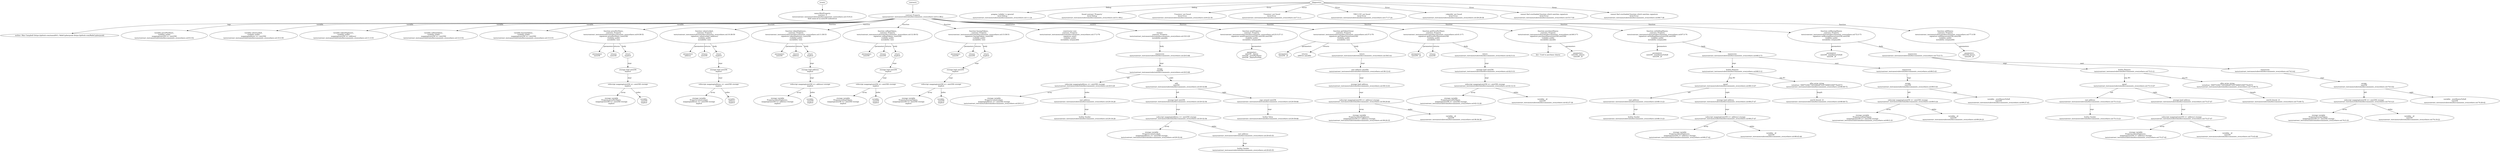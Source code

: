 strict digraph "tests/contract_testcases/substrate/doccomments_everywhere.sol" {
	MintProperty [label="name:MintProperty\ncontract: 0\ntests/contract_testcases/substrate/doccomments_everywhere.sol:15:9-21\nfield name:id ty:uint256 indexed:no"]
	contract [label="contract Property\ntests/contract_testcases/substrate/doccomments_everywhere.sol:5:1-99:2"]
	tags [label="author: Max Campbell (https://github.com/maxall41), RafaCypherpunk (https://github.com/RafaCypherpunk)"]
	var [label="variable pricePerShare_\nvisibility public\nmapping(uint256 => uint256)\ntests/contract_testcases/substrate/doccomments_everywhere.sol:9:3-52"]
	var_6 [label="variable valueLocked_\nvisibility public\nmapping(address => uint256)\ntests/contract_testcases/substrate/doccomments_everywhere.sol:10:3-50"]
	var_7 [label="variable tokenDeployers_\nvisibility public\nmapping(uint256 => address)\ntests/contract_testcases/substrate/doccomments_everywhere.sol:11:3-53"]
	var_8 [label="variable sellingTokens_\nvisibility public\nmapping(uint256 => uint256)\ntests/contract_testcases/substrate/doccomments_everywhere.sol:12:3-52"]
	var_9 [label="variable buyingTokens_\nvisibility public\nmapping(uint256 => uint256)\ntests/contract_testcases/substrate/doccomments_everywhere.sol:13:3-51"]
	pricePerShare_ [label="function pricePerShare_\ncontract: Property\ntests/contract_testcases/substrate/doccomments_everywhere.sol:9:38-52\nsignature pricePerShare_(uint256)\nvisibility public\nmutability view"]
	parameters [label="parameters\nuint256 "]
	returns [label="returns\nuint256 "]
	return [label="return\nimplicit"]
	storage_load [label="storage load uint256\nimplicit"]
	subscript [label="subscript mapping(uint256 => uint256) storage\nimplicit"]
	storage_var [label="storage variable\nProperty.pricePerShare_\nmapping(uint256 => uint256) storage\nimplicit"]
	variable [label="variable: \nuint256\nimplicit"]
	valueLocked_ [label="function valueLocked_\ncontract: Property\ntests/contract_testcases/substrate/doccomments_everywhere.sol:10:38-50\nsignature valueLocked_(address)\nvisibility public\nmutability view"]
	parameters_19 [label="parameters\naddress "]
	returns_20 [label="returns\nuint256 "]
	return_21 [label="return\nimplicit"]
	storage_load_22 [label="storage load uint256\nimplicit"]
	subscript_23 [label="subscript mapping(address => uint256) storage\nimplicit"]
	storage_var_24 [label="storage variable\nProperty.valueLocked_\nmapping(address => uint256) storage\nimplicit"]
	variable_25 [label="variable: \naddress\nimplicit"]
	tokenDeployers_ [label="function tokenDeployers_\ncontract: Property\ntests/contract_testcases/substrate/doccomments_everywhere.sol:11:38-53\nsignature tokenDeployers_(uint256)\nvisibility public\nmutability view"]
	parameters_27 [label="parameters\nuint256 "]
	returns_28 [label="returns\naddress "]
	return_29 [label="return\nimplicit"]
	storage_load_30 [label="storage load address\nimplicit"]
	subscript_31 [label="subscript mapping(uint256 => address) storage\nimplicit"]
	storage_var_32 [label="storage variable\nProperty.tokenDeployers_\nmapping(uint256 => address) storage\nimplicit"]
	variable_33 [label="variable: \nuint256\nimplicit"]
	sellingTokens_ [label="function sellingTokens_\ncontract: Property\ntests/contract_testcases/substrate/doccomments_everywhere.sol:12:38-52\nsignature sellingTokens_(uint256)\nvisibility public\nmutability view"]
	parameters_35 [label="parameters\nuint256 "]
	returns_36 [label="returns\nuint256 "]
	return_37 [label="return\nimplicit"]
	storage_load_38 [label="storage load uint256\nimplicit"]
	subscript_39 [label="subscript mapping(uint256 => uint256) storage\nimplicit"]
	storage_var_40 [label="storage variable\nProperty.sellingTokens_\nmapping(uint256 => uint256) storage\nimplicit"]
	variable_41 [label="variable: \nuint256\nimplicit"]
	buyingTokens_ [label="function buyingTokens_\ncontract: Property\ntests/contract_testcases/substrate/doccomments_everywhere.sol:13:38-51\nsignature buyingTokens_(uint256)\nvisibility public\nmutability view"]
	parameters_43 [label="parameters\nuint256 "]
	returns_44 [label="returns\nuint256 "]
	return_45 [label="return\nimplicit"]
	storage_load_46 [label="storage load uint256\nimplicit"]
	subscript_47 [label="subscript mapping(uint256 => uint256) storage\nimplicit"]
	storage_var_48 [label="storage variable\nProperty.buyingTokens_\nmapping(uint256 => uint256) storage\nimplicit"]
	variable_49 [label="variable: \nuint256\nimplicit"]
	new [label="constructor new\ncontract: Property\ntests/contract_testcases/substrate/doccomments_everywhere.sol:17:3-76\nsignature new()\nvisibility public\nmutability nonpayable"]
	node_51 [label="receive \ncontract: Property\ntests/contract_testcases/substrate/doccomments_everywhere.sol:19:3-29\nmutability payable"]
	expr [label="expression\ntests/contract_testcases/substrate/doccomments_everywhere.sol:20:5-68"]
	assign [label="assign\nuint256\ntests/contract_testcases/substrate/doccomments_everywhere.sol:20:5-68"]
	subscript_54 [label="subscript mapping(address => uint256) storage\ntests/contract_testcases/substrate/doccomments_everywhere.sol:20:5-29"]
	storage_var_55 [label="storage variable\nProperty.valueLocked_\nmapping(address => uint256) storage\ntests/contract_testcases/substrate/doccomments_everywhere.sol:20:5-17"]
	cast [label="cast address\ntests/contract_testcases/substrate/doccomments_everywhere.sol:20:18-28"]
	builtins [label="builtin Sender\ntests/contract_testcases/substrate/doccomments_everywhere.sol:20:18-28"]
	add [label="add\nuint256\ntests/contract_testcases/substrate/doccomments_everywhere.sol:20:32-68"]
	storage_load_59 [label="storage load uint256\ntests/contract_testcases/substrate/doccomments_everywhere.sol:20:32-56"]
	subscript_60 [label="subscript mapping(address => uint256) storage\ntests/contract_testcases/substrate/doccomments_everywhere.sol:20:32-56"]
	storage_var_61 [label="storage variable\nProperty.valueLocked_\nmapping(address => uint256) storage\ntests/contract_testcases/substrate/doccomments_everywhere.sol:20:32-44"]
	cast_62 [label="cast address\ntests/contract_testcases/substrate/doccomments_everywhere.sol:20:45-55"]
	builtins_63 [label="builtin Sender\ntests/contract_testcases/substrate/doccomments_everywhere.sol:20:45-55"]
	sign_ext [label="sign extend uint256\ntests/contract_testcases/substrate/doccomments_everywhere.sol:20:59-68"]
	builtins_65 [label="builtin Value\ntests/contract_testcases/substrate/doccomments_everywhere.sol:20:59-68"]
	mintProperty [label="function mintProperty\ncontract: Property\ntests/contract_testcases/substrate/doccomments_everywhere.sol:23:3-27:11\nsignature mintProperty(uint256,uint256,uint256)\nvisibility public\nmutability nonpayable"]
	parameters_67 [label="parameters\nuint256 _shares\nuint256 _pricePerShare\nuint256 _sharesForSale"]
	getTokenOwner [label="function getTokenOwner\ncontract: Property\ntests/contract_testcases/substrate/doccomments_everywhere.sol:37:3-76\nsignature getTokenOwner(uint256)\nvisibility public\nmutability view"]
	parameters_69 [label="parameters\nuint256 _id"]
	returns_70 [label="returns\naddress payable "]
	return_71 [label="return\ntests/contract_testcases/substrate/doccomments_everywhere.sol:38:5-41"]
	cast_72 [label="cast address payable\ntests/contract_testcases/substrate/doccomments_everywhere.sol:38:12-41"]
	storage_load_73 [label="storage load address\ntests/contract_testcases/substrate/doccomments_everywhere.sol:38:12-41"]
	subscript_74 [label="subscript mapping(uint256 => address) storage\ntests/contract_testcases/substrate/doccomments_everywhere.sol:38:20-40"]
	storage_var_75 [label="storage variable\nProperty.tokenDeployers_\nmapping(uint256 => address) storage\ntests/contract_testcases/substrate/doccomments_everywhere.sol:38:20-35"]
	variable_76 [label="variable: _id\nuint256\ntests/contract_testcases/substrate/doccomments_everywhere.sol:38:36-39"]
	getPricePerShare [label="function getPricePerShare\ncontract: Property\ntests/contract_testcases/substrate/doccomments_everywhere.sol:41:3-71\nsignature getPricePerShare(uint256)\nvisibility public\nmutability view"]
	parameters_78 [label="parameters\nuint256 _id"]
	returns_79 [label="returns\nuint256 "]
	return_80 [label="return\ntests/contract_testcases/substrate/doccomments_everywhere.sol:42:5-31"]
	storage_load_81 [label="storage load uint256\ntests/contract_testcases/substrate/doccomments_everywhere.sol:42:5-31"]
	subscript_82 [label="subscript mapping(uint256 => uint256) storage\ntests/contract_testcases/substrate/doccomments_everywhere.sol:42:12-31"]
	storage_var_83 [label="storage variable\nProperty.pricePerShare_\nmapping(uint256 => uint256) storage\ntests/contract_testcases/substrate/doccomments_everywhere.sol:42:12-26"]
	variable_84 [label="variable: _id\nuint256\ntests/contract_testcases/substrate/doccomments_everywhere.sol:42:27-30"]
	purchaseShares [label="function purchaseShares\ncontract: Property\ntests/contract_testcases/substrate/doccomments_everywhere.sol:46:3-71\nsignature purchaseShares(uint256,uint256)\nvisibility public\nmutability payable"]
	tags_86 [label="dev: Used to purchase shares"]
	parameters_87 [label="parameters\nuint256 _shares\nuint256 _id"]
	setSellingShares [label="function setSellingShares\ncontract: Property\ntests/contract_testcases/substrate/doccomments_everywhere.sol:67:3-74\nsignature setSellingShares(uint256,uint256)\nvisibility public\nmutability nonpayable"]
	parameters_89 [label="parameters\nuint256 _newSharesToSell\nuint256 _id"]
	expr_90 [label="expression\ntests/contract_testcases/substrate/doccomments_everywhere.sol:68:5-73"]
	builtins_91 [label="builtin Require\ntests/contract_testcases/substrate/doccomments_everywhere.sol:68:5-12"]
	equal [label="equal\ntests/contract_testcases/substrate/doccomments_everywhere.sol:68:13-47"]
	cast_93 [label="cast address\ntests/contract_testcases/substrate/doccomments_everywhere.sol:68:13-23"]
	builtins_94 [label="builtin Sender\ntests/contract_testcases/substrate/doccomments_everywhere.sol:68:13-23"]
	storage_load_95 [label="storage load address\ntests/contract_testcases/substrate/doccomments_everywhere.sol:68:27-47"]
	subscript_96 [label="subscript mapping(uint256 => address) storage\ntests/contract_testcases/substrate/doccomments_everywhere.sol:68:27-47"]
	storage_var_97 [label="storage variable\nProperty.tokenDeployers_\nmapping(uint256 => address) storage\ntests/contract_testcases/substrate/doccomments_everywhere.sol:68:27-42"]
	variable_98 [label="variable: _id\nuint256\ntests/contract_testcases/substrate/doccomments_everywhere.sol:68:43-46"]
	alloc_array [label="alloc array string\ninitializer: 596f7520617265206e6f7420746865206f776e6572\ntests/contract_testcases/substrate/doccomments_everywhere.sol:68:49-72"]
	number_literal [label="uint32 literal: 21\ntests/contract_testcases/substrate/doccomments_everywhere.sol:68:49-72"]
	expr_101 [label="expression\ntests/contract_testcases/substrate/doccomments_everywhere.sol:69:5-43"]
	assign_102 [label="assign\nuint256\ntests/contract_testcases/substrate/doccomments_everywhere.sol:69:5-43"]
	subscript_103 [label="subscript mapping(uint256 => uint256) storage\ntests/contract_testcases/substrate/doccomments_everywhere.sol:69:5-24"]
	storage_var_104 [label="storage variable\nProperty.sellingTokens_\nmapping(uint256 => uint256) storage\ntests/contract_testcases/substrate/doccomments_everywhere.sol:69:5-19"]
	variable_105 [label="variable: _id\nuint256\ntests/contract_testcases/substrate/doccomments_everywhere.sol:69:20-23"]
	variable_106 [label="variable: _newSharesToSell\nuint256\ntests/contract_testcases/substrate/doccomments_everywhere.sol:69:27-43"]
	setBuyingShares [label="function setBuyingShares\ncontract: Property\ntests/contract_testcases/substrate/doccomments_everywhere.sol:72:3-73\nsignature setBuyingShares(uint256,uint256)\nvisibility public\nmutability nonpayable"]
	parameters_108 [label="parameters\nuint256 _newSharesToSell\nuint256 _id"]
	expr_109 [label="expression\ntests/contract_testcases/substrate/doccomments_everywhere.sol:73:5-73"]
	builtins_110 [label="builtin Require\ntests/contract_testcases/substrate/doccomments_everywhere.sol:73:5-12"]
	equal_111 [label="equal\ntests/contract_testcases/substrate/doccomments_everywhere.sol:73:13-47"]
	cast_112 [label="cast address\ntests/contract_testcases/substrate/doccomments_everywhere.sol:73:13-23"]
	builtins_113 [label="builtin Sender\ntests/contract_testcases/substrate/doccomments_everywhere.sol:73:13-23"]
	storage_load_114 [label="storage load address\ntests/contract_testcases/substrate/doccomments_everywhere.sol:73:27-47"]
	subscript_115 [label="subscript mapping(uint256 => address) storage\ntests/contract_testcases/substrate/doccomments_everywhere.sol:73:27-47"]
	storage_var_116 [label="storage variable\nProperty.tokenDeployers_\nmapping(uint256 => address) storage\ntests/contract_testcases/substrate/doccomments_everywhere.sol:73:27-42"]
	variable_117 [label="variable: _id\nuint256\ntests/contract_testcases/substrate/doccomments_everywhere.sol:73:43-46"]
	alloc_array_118 [label="alloc array string\ninitializer: 596f7520617265206e6f7420746865206f776e6572\ntests/contract_testcases/substrate/doccomments_everywhere.sol:73:49-72"]
	number_literal_119 [label="uint32 literal: 21\ntests/contract_testcases/substrate/doccomments_everywhere.sol:73:49-72"]
	expr_120 [label="expression\ntests/contract_testcases/substrate/doccomments_everywhere.sol:74:5-42"]
	assign_121 [label="assign\nuint256\ntests/contract_testcases/substrate/doccomments_everywhere.sol:74:5-42"]
	subscript_122 [label="subscript mapping(uint256 => uint256) storage\ntests/contract_testcases/substrate/doccomments_everywhere.sol:74:5-23"]
	storage_var_123 [label="storage variable\nProperty.buyingTokens_\nmapping(uint256 => uint256) storage\ntests/contract_testcases/substrate/doccomments_everywhere.sol:74:5-18"]
	variable_124 [label="variable: _id\nuint256\ntests/contract_testcases/substrate/doccomments_everywhere.sol:74:19-22"]
	variable_125 [label="variable: _newSharesToSell\nuint256\ntests/contract_testcases/substrate/doccomments_everywhere.sol:74:26-42"]
	sellShares [label="function sellShares\ncontract: Property\ntests/contract_testcases/substrate/doccomments_everywhere.sol:77:3-59\nsignature sellShares(uint256,uint256)\nvisibility public\nmutability nonpayable"]
	parameters_127 [label="parameters\nuint256 shares_\nuint256 _id"]
	diagnostic [label="pragma 'solidity' is ignored\nlevel Debug\ntests/contract_testcases/substrate/doccomments_everywhere.sol:1:1-24"]
	diagnostic_130 [label="found contract 'Property'\nlevel Debug\ntests/contract_testcases/substrate/doccomments_everywhere.sol:5:1-99:2"]
	diagnostic_131 [label="'Counters' not found\nlevel Error\ntests/contract_testcases/substrate/doccomments_everywhere.sol:6:22-30"]
	diagnostic_132 [label="'Counters' not found\nlevel Error\ntests/contract_testcases/substrate/doccomments_everywhere.sol:7:3-11"]
	diagnostic_133 [label="'ERC1155' not found\nlevel Error\ntests/contract_testcases/substrate/doccomments_everywhere.sol:17:17-24"]
	diagnostic_134 [label="'_tokenIds' not found\nlevel Error\ntests/contract_testcases/substrate/doccomments_everywhere.sol:28:29-38"]
	diagnostic_135 [label="cannot find overloaded function which matches signature\nlevel Error\ntests/contract_testcases/substrate/doccomments_everywhere.sol:53:7-50"]
	diagnostic_136 [label="cannot find overloaded function which matches signature\nlevel Error\ntests/contract_testcases/substrate/doccomments_everywhere.sol:86:7-38"]
	events -> MintProperty
	contracts -> contract
	contract -> tags [label="tags"]
	contract -> var [label="variable"]
	contract -> var_6 [label="variable"]
	contract -> var_7 [label="variable"]
	contract -> var_8 [label="variable"]
	contract -> var_9 [label="variable"]
	contract -> pricePerShare_ [label="function"]
	pricePerShare_ -> parameters [label="parameters"]
	pricePerShare_ -> returns [label="returns"]
	pricePerShare_ -> return [label="body"]
	return -> storage_load [label="expr"]
	storage_load -> subscript [label="expr"]
	subscript -> storage_var [label="array"]
	subscript -> variable [label="index"]
	contract -> valueLocked_ [label="function"]
	valueLocked_ -> parameters_19 [label="parameters"]
	valueLocked_ -> returns_20 [label="returns"]
	valueLocked_ -> return_21 [label="body"]
	return_21 -> storage_load_22 [label="expr"]
	storage_load_22 -> subscript_23 [label="expr"]
	subscript_23 -> storage_var_24 [label="array"]
	subscript_23 -> variable_25 [label="index"]
	contract -> tokenDeployers_ [label="function"]
	tokenDeployers_ -> parameters_27 [label="parameters"]
	tokenDeployers_ -> returns_28 [label="returns"]
	tokenDeployers_ -> return_29 [label="body"]
	return_29 -> storage_load_30 [label="expr"]
	storage_load_30 -> subscript_31 [label="expr"]
	subscript_31 -> storage_var_32 [label="array"]
	subscript_31 -> variable_33 [label="index"]
	contract -> sellingTokens_ [label="function"]
	sellingTokens_ -> parameters_35 [label="parameters"]
	sellingTokens_ -> returns_36 [label="returns"]
	sellingTokens_ -> return_37 [label="body"]
	return_37 -> storage_load_38 [label="expr"]
	storage_load_38 -> subscript_39 [label="expr"]
	subscript_39 -> storage_var_40 [label="array"]
	subscript_39 -> variable_41 [label="index"]
	contract -> buyingTokens_ [label="function"]
	buyingTokens_ -> parameters_43 [label="parameters"]
	buyingTokens_ -> returns_44 [label="returns"]
	buyingTokens_ -> return_45 [label="body"]
	return_45 -> storage_load_46 [label="expr"]
	storage_load_46 -> subscript_47 [label="expr"]
	subscript_47 -> storage_var_48 [label="array"]
	subscript_47 -> variable_49 [label="index"]
	contract -> new [label="constructor"]
	contract -> node_51 [label="receive"]
	node_51 -> expr [label="body"]
	expr -> assign [label="expr"]
	assign -> subscript_54 [label="left"]
	subscript_54 -> storage_var_55 [label="array"]
	subscript_54 -> cast [label="index"]
	cast -> builtins [label="expr"]
	assign -> add [label="right"]
	add -> storage_load_59 [label="left"]
	storage_load_59 -> subscript_60 [label="expr"]
	subscript_60 -> storage_var_61 [label="array"]
	subscript_60 -> cast_62 [label="index"]
	cast_62 -> builtins_63 [label="expr"]
	add -> sign_ext [label="right"]
	sign_ext -> builtins_65 [label="expr"]
	contract -> mintProperty [label="function"]
	mintProperty -> parameters_67 [label="parameters"]
	contract -> getTokenOwner [label="function"]
	getTokenOwner -> parameters_69 [label="parameters"]
	getTokenOwner -> returns_70 [label="returns"]
	getTokenOwner -> return_71 [label="body"]
	return_71 -> cast_72 [label="expr"]
	cast_72 -> storage_load_73 [label="expr"]
	storage_load_73 -> subscript_74 [label="expr"]
	subscript_74 -> storage_var_75 [label="array"]
	subscript_74 -> variable_76 [label="index"]
	contract -> getPricePerShare [label="function"]
	getPricePerShare -> parameters_78 [label="parameters"]
	getPricePerShare -> returns_79 [label="returns"]
	getPricePerShare -> return_80 [label="body"]
	return_80 -> storage_load_81 [label="expr"]
	storage_load_81 -> subscript_82 [label="expr"]
	subscript_82 -> storage_var_83 [label="array"]
	subscript_82 -> variable_84 [label="index"]
	contract -> purchaseShares [label="function"]
	purchaseShares -> tags_86 [label="tags"]
	purchaseShares -> parameters_87 [label="parameters"]
	contract -> setSellingShares [label="function"]
	setSellingShares -> parameters_89 [label="parameters"]
	setSellingShares -> expr_90 [label="body"]
	expr_90 -> builtins_91 [label="expr"]
	builtins_91 -> equal [label="arg #0"]
	equal -> cast_93 [label="left"]
	cast_93 -> builtins_94 [label="expr"]
	equal -> storage_load_95 [label="right"]
	storage_load_95 -> subscript_96 [label="expr"]
	subscript_96 -> storage_var_97 [label="array"]
	subscript_96 -> variable_98 [label="index"]
	builtins_91 -> alloc_array [label="arg #1"]
	alloc_array -> number_literal [label="length"]
	expr_90 -> expr_101 [label="next"]
	expr_101 -> assign_102 [label="expr"]
	assign_102 -> subscript_103 [label="left"]
	subscript_103 -> storage_var_104 [label="array"]
	subscript_103 -> variable_105 [label="index"]
	assign_102 -> variable_106 [label="right"]
	contract -> setBuyingShares [label="function"]
	setBuyingShares -> parameters_108 [label="parameters"]
	setBuyingShares -> expr_109 [label="body"]
	expr_109 -> builtins_110 [label="expr"]
	builtins_110 -> equal_111 [label="arg #0"]
	equal_111 -> cast_112 [label="left"]
	cast_112 -> builtins_113 [label="expr"]
	equal_111 -> storage_load_114 [label="right"]
	storage_load_114 -> subscript_115 [label="expr"]
	subscript_115 -> storage_var_116 [label="array"]
	subscript_115 -> variable_117 [label="index"]
	builtins_110 -> alloc_array_118 [label="arg #1"]
	alloc_array_118 -> number_literal_119 [label="length"]
	expr_109 -> expr_120 [label="next"]
	expr_120 -> assign_121 [label="expr"]
	assign_121 -> subscript_122 [label="left"]
	subscript_122 -> storage_var_123 [label="array"]
	subscript_122 -> variable_124 [label="index"]
	assign_121 -> variable_125 [label="right"]
	contract -> sellShares [label="function"]
	sellShares -> parameters_127 [label="parameters"]
	diagnostics -> diagnostic [label="Debug"]
	diagnostics -> diagnostic_130 [label="Debug"]
	diagnostics -> diagnostic_131 [label="Error"]
	diagnostics -> diagnostic_132 [label="Error"]
	diagnostics -> diagnostic_133 [label="Error"]
	diagnostics -> diagnostic_134 [label="Error"]
	diagnostics -> diagnostic_135 [label="Error"]
	diagnostics -> diagnostic_136 [label="Error"]
}
